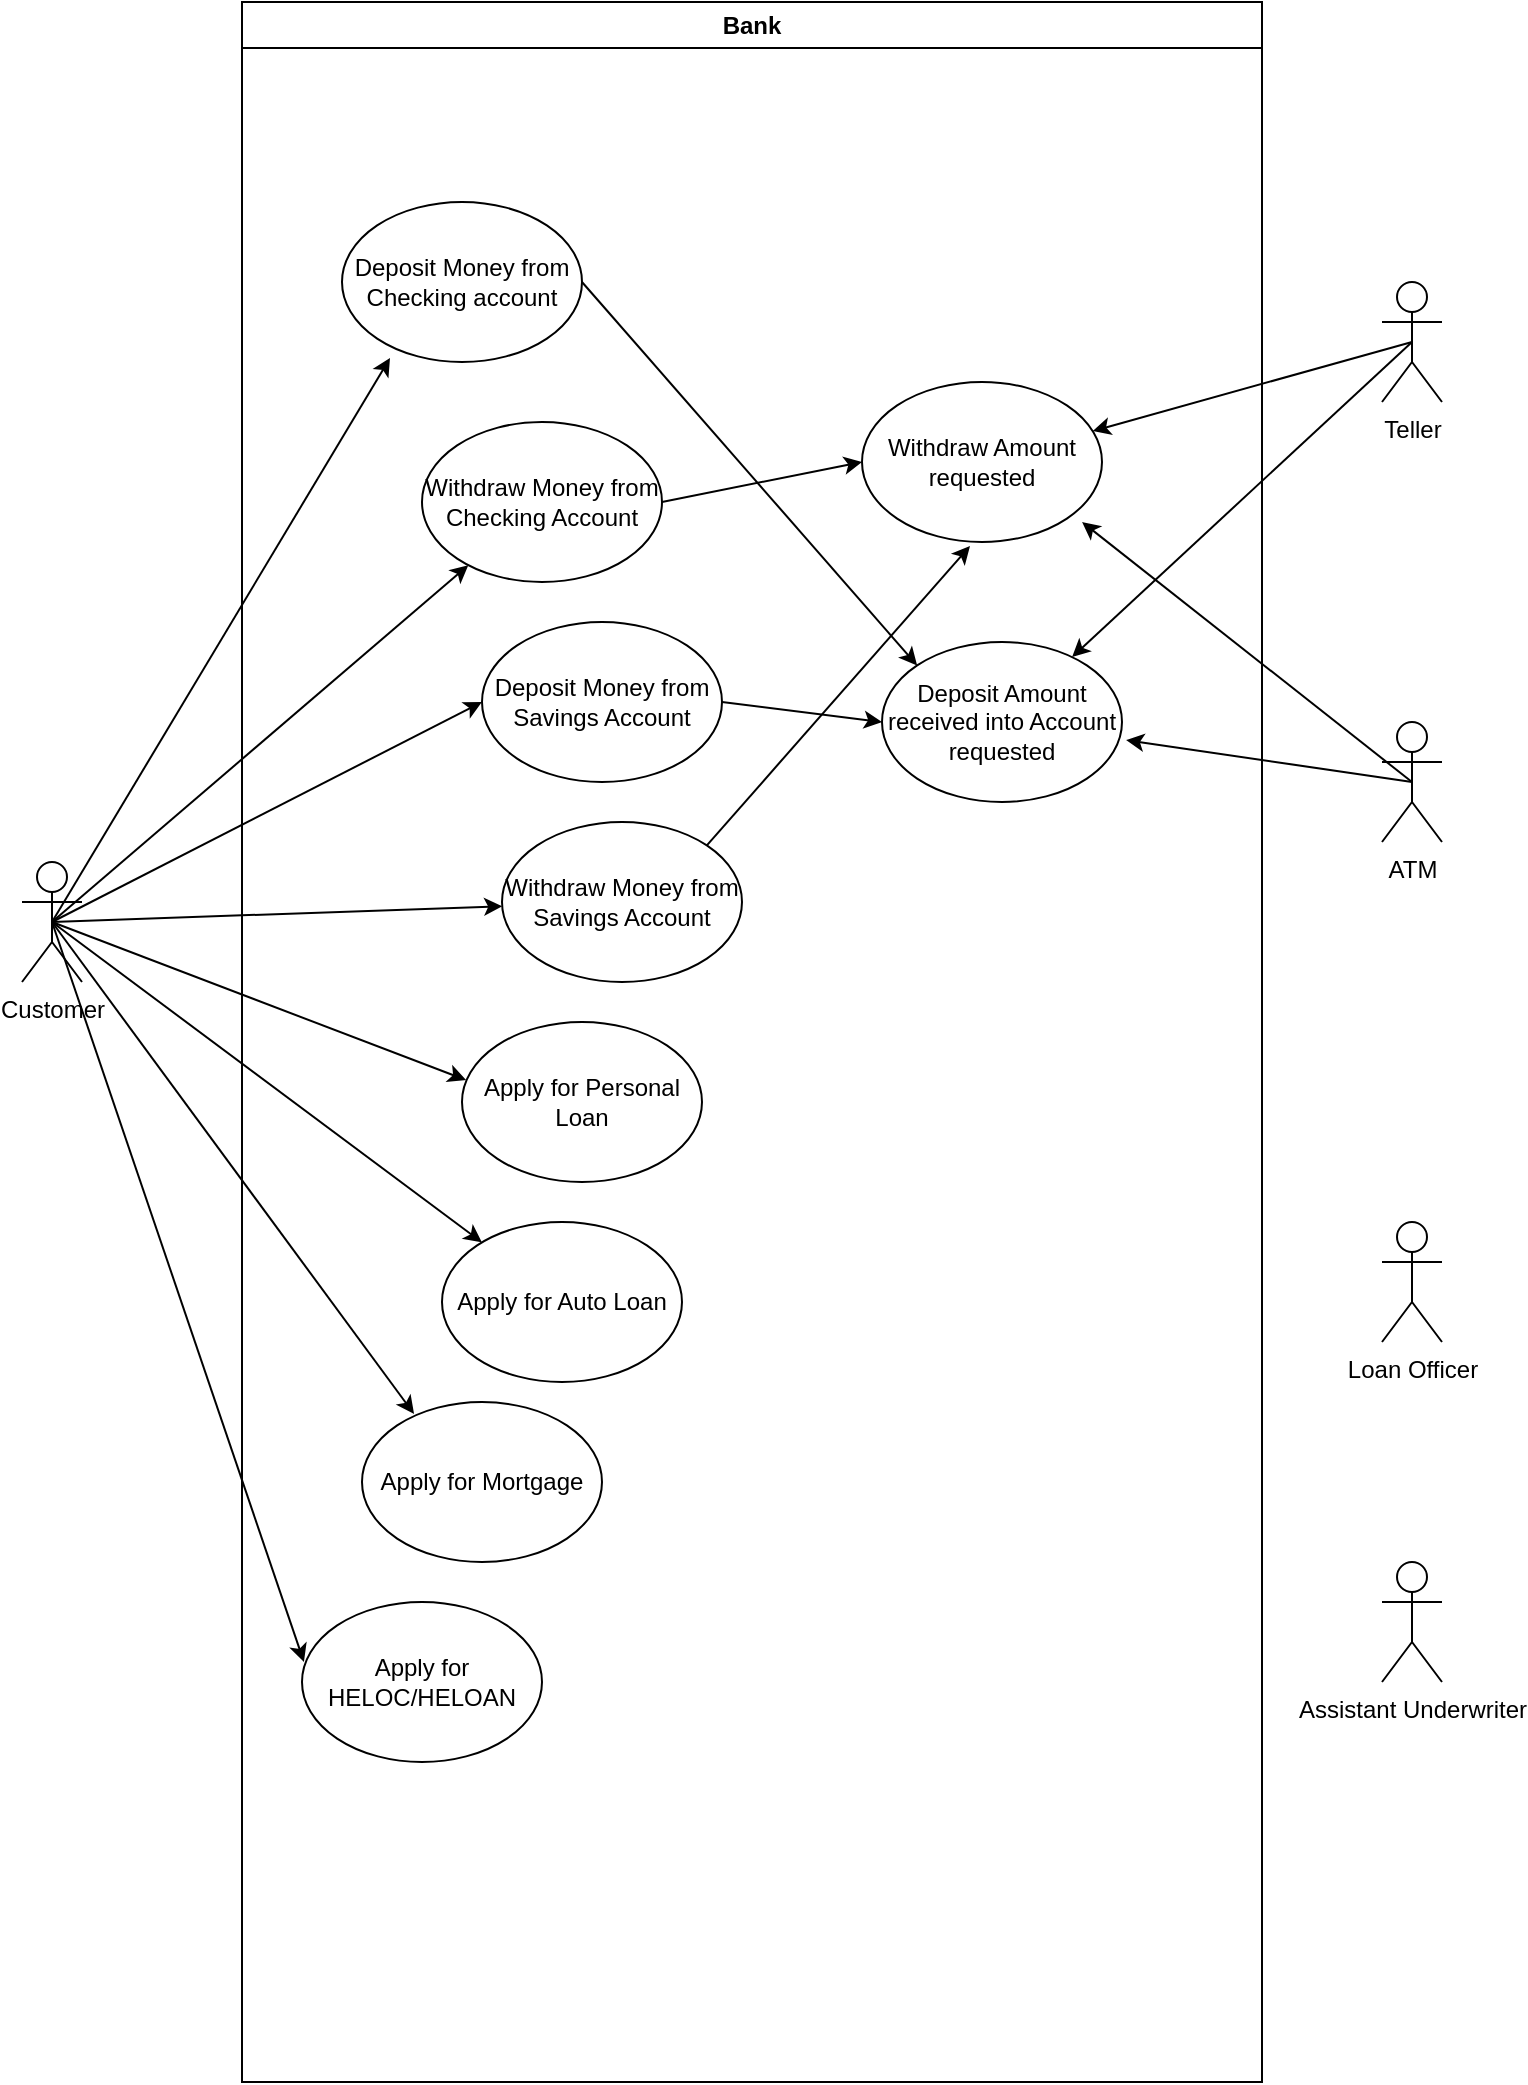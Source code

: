 <mxfile version="22.1.3" type="github">
  <diagram name="Page-1" id="I4N0-lRjjIozQeW8tk9o">
    <mxGraphModel dx="2074" dy="1017" grid="1" gridSize="10" guides="1" tooltips="1" connect="1" arrows="1" fold="1" page="1" pageScale="1" pageWidth="850" pageHeight="1100" math="0" shadow="0">
      <root>
        <mxCell id="0" />
        <mxCell id="1" parent="0" />
        <mxCell id="fAtQ2TAjGQtJzI-XUCrE-1" value="Bank " style="swimlane;whiteSpace=wrap;html=1;" vertex="1" parent="1">
          <mxGeometry x="160" width="510" height="1040" as="geometry" />
        </mxCell>
        <mxCell id="fAtQ2TAjGQtJzI-XUCrE-57" style="edgeStyle=none;rounded=0;orthogonalLoop=1;jettySize=auto;html=1;exitX=1;exitY=0.5;exitDx=0;exitDy=0;entryX=0;entryY=0;entryDx=0;entryDy=0;" edge="1" parent="fAtQ2TAjGQtJzI-XUCrE-1" source="fAtQ2TAjGQtJzI-XUCrE-9" target="fAtQ2TAjGQtJzI-XUCrE-56">
          <mxGeometry relative="1" as="geometry" />
        </mxCell>
        <mxCell id="fAtQ2TAjGQtJzI-XUCrE-9" value="Deposit Money from Checking account" style="ellipse;whiteSpace=wrap;html=1;" vertex="1" parent="fAtQ2TAjGQtJzI-XUCrE-1">
          <mxGeometry x="50" y="100" width="120" height="80" as="geometry" />
        </mxCell>
        <mxCell id="fAtQ2TAjGQtJzI-XUCrE-51" style="edgeStyle=none;rounded=0;orthogonalLoop=1;jettySize=auto;html=1;exitX=1;exitY=0.5;exitDx=0;exitDy=0;entryX=0;entryY=0.5;entryDx=0;entryDy=0;" edge="1" parent="fAtQ2TAjGQtJzI-XUCrE-1" source="fAtQ2TAjGQtJzI-XUCrE-10" target="fAtQ2TAjGQtJzI-XUCrE-49">
          <mxGeometry relative="1" as="geometry">
            <mxPoint x="300" y="230" as="targetPoint" />
          </mxGeometry>
        </mxCell>
        <mxCell id="fAtQ2TAjGQtJzI-XUCrE-10" value="Withdraw Money from Checking Account" style="ellipse;whiteSpace=wrap;html=1;" vertex="1" parent="fAtQ2TAjGQtJzI-XUCrE-1">
          <mxGeometry x="90" y="210" width="120" height="80" as="geometry" />
        </mxCell>
        <mxCell id="fAtQ2TAjGQtJzI-XUCrE-11" value="Deposit Money from Savings Account" style="ellipse;whiteSpace=wrap;html=1;" vertex="1" parent="fAtQ2TAjGQtJzI-XUCrE-1">
          <mxGeometry x="120" y="310" width="120" height="80" as="geometry" />
        </mxCell>
        <mxCell id="fAtQ2TAjGQtJzI-XUCrE-53" style="edgeStyle=none;rounded=0;orthogonalLoop=1;jettySize=auto;html=1;exitX=1;exitY=0;exitDx=0;exitDy=0;entryX=0.45;entryY=1.025;entryDx=0;entryDy=0;entryPerimeter=0;" edge="1" parent="fAtQ2TAjGQtJzI-XUCrE-1" source="fAtQ2TAjGQtJzI-XUCrE-12" target="fAtQ2TAjGQtJzI-XUCrE-49">
          <mxGeometry relative="1" as="geometry">
            <mxPoint x="360" y="280" as="targetPoint" />
          </mxGeometry>
        </mxCell>
        <mxCell id="fAtQ2TAjGQtJzI-XUCrE-12" value="Withdraw Money from Savings Account" style="ellipse;whiteSpace=wrap;html=1;" vertex="1" parent="fAtQ2TAjGQtJzI-XUCrE-1">
          <mxGeometry x="130" y="410" width="120" height="80" as="geometry" />
        </mxCell>
        <mxCell id="fAtQ2TAjGQtJzI-XUCrE-13" value="Apply for Personal Loan" style="ellipse;whiteSpace=wrap;html=1;" vertex="1" parent="fAtQ2TAjGQtJzI-XUCrE-1">
          <mxGeometry x="110" y="510" width="120" height="80" as="geometry" />
        </mxCell>
        <mxCell id="fAtQ2TAjGQtJzI-XUCrE-14" value="Apply for Mortgage" style="ellipse;whiteSpace=wrap;html=1;" vertex="1" parent="fAtQ2TAjGQtJzI-XUCrE-1">
          <mxGeometry x="60" y="700" width="120" height="80" as="geometry" />
        </mxCell>
        <mxCell id="fAtQ2TAjGQtJzI-XUCrE-15" value="Apply for HELOC/HELOAN" style="ellipse;whiteSpace=wrap;html=1;" vertex="1" parent="fAtQ2TAjGQtJzI-XUCrE-1">
          <mxGeometry x="30" y="800" width="120" height="80" as="geometry" />
        </mxCell>
        <mxCell id="fAtQ2TAjGQtJzI-XUCrE-16" value="Apply for Auto Loan" style="ellipse;whiteSpace=wrap;html=1;" vertex="1" parent="fAtQ2TAjGQtJzI-XUCrE-1">
          <mxGeometry x="100" y="610" width="120" height="80" as="geometry" />
        </mxCell>
        <mxCell id="fAtQ2TAjGQtJzI-XUCrE-49" value="Withdraw Amount requested" style="ellipse;whiteSpace=wrap;html=1;" vertex="1" parent="fAtQ2TAjGQtJzI-XUCrE-1">
          <mxGeometry x="310" y="190" width="120" height="80" as="geometry" />
        </mxCell>
        <mxCell id="fAtQ2TAjGQtJzI-XUCrE-52" style="edgeStyle=none;rounded=0;orthogonalLoop=1;jettySize=auto;html=1;exitX=1;exitY=0.5;exitDx=0;exitDy=0;entryX=0;entryY=0.5;entryDx=0;entryDy=0;" edge="1" parent="fAtQ2TAjGQtJzI-XUCrE-1" source="fAtQ2TAjGQtJzI-XUCrE-11" target="fAtQ2TAjGQtJzI-XUCrE-56">
          <mxGeometry relative="1" as="geometry" />
        </mxCell>
        <mxCell id="fAtQ2TAjGQtJzI-XUCrE-56" value="Deposit Amount received into Account requested" style="ellipse;whiteSpace=wrap;html=1;" vertex="1" parent="fAtQ2TAjGQtJzI-XUCrE-1">
          <mxGeometry x="320" y="320" width="120" height="80" as="geometry" />
        </mxCell>
        <mxCell id="fAtQ2TAjGQtJzI-XUCrE-42" style="edgeStyle=none;rounded=0;orthogonalLoop=1;jettySize=auto;html=1;exitX=0.5;exitY=0.5;exitDx=0;exitDy=0;exitPerimeter=0;" edge="1" parent="1" source="fAtQ2TAjGQtJzI-XUCrE-2" target="fAtQ2TAjGQtJzI-XUCrE-10">
          <mxGeometry relative="1" as="geometry" />
        </mxCell>
        <mxCell id="fAtQ2TAjGQtJzI-XUCrE-43" style="edgeStyle=none;rounded=0;orthogonalLoop=1;jettySize=auto;html=1;exitX=0.5;exitY=0.5;exitDx=0;exitDy=0;exitPerimeter=0;entryX=0;entryY=0.5;entryDx=0;entryDy=0;" edge="1" parent="1" source="fAtQ2TAjGQtJzI-XUCrE-2" target="fAtQ2TAjGQtJzI-XUCrE-11">
          <mxGeometry relative="1" as="geometry" />
        </mxCell>
        <mxCell id="fAtQ2TAjGQtJzI-XUCrE-44" style="edgeStyle=none;rounded=0;orthogonalLoop=1;jettySize=auto;html=1;exitX=0.5;exitY=0.5;exitDx=0;exitDy=0;exitPerimeter=0;" edge="1" parent="1" source="fAtQ2TAjGQtJzI-XUCrE-2" target="fAtQ2TAjGQtJzI-XUCrE-12">
          <mxGeometry relative="1" as="geometry" />
        </mxCell>
        <mxCell id="fAtQ2TAjGQtJzI-XUCrE-46" style="edgeStyle=none;rounded=0;orthogonalLoop=1;jettySize=auto;html=1;exitX=0.5;exitY=0.5;exitDx=0;exitDy=0;exitPerimeter=0;" edge="1" parent="1" source="fAtQ2TAjGQtJzI-XUCrE-2" target="fAtQ2TAjGQtJzI-XUCrE-16">
          <mxGeometry relative="1" as="geometry" />
        </mxCell>
        <mxCell id="fAtQ2TAjGQtJzI-XUCrE-2" value="Customer" style="shape=umlActor;verticalLabelPosition=bottom;verticalAlign=top;html=1;outlineConnect=0;" vertex="1" parent="1">
          <mxGeometry x="50" y="430" width="30" height="60" as="geometry" />
        </mxCell>
        <mxCell id="fAtQ2TAjGQtJzI-XUCrE-54" style="edgeStyle=none;rounded=0;orthogonalLoop=1;jettySize=auto;html=1;exitX=0.5;exitY=0.5;exitDx=0;exitDy=0;exitPerimeter=0;" edge="1" parent="1" source="fAtQ2TAjGQtJzI-XUCrE-5" target="fAtQ2TAjGQtJzI-XUCrE-49">
          <mxGeometry relative="1" as="geometry" />
        </mxCell>
        <mxCell id="fAtQ2TAjGQtJzI-XUCrE-58" style="edgeStyle=none;rounded=0;orthogonalLoop=1;jettySize=auto;html=1;exitX=0.5;exitY=0.5;exitDx=0;exitDy=0;exitPerimeter=0;" edge="1" parent="1" source="fAtQ2TAjGQtJzI-XUCrE-5" target="fAtQ2TAjGQtJzI-XUCrE-56">
          <mxGeometry relative="1" as="geometry" />
        </mxCell>
        <mxCell id="fAtQ2TAjGQtJzI-XUCrE-5" value="Teller" style="shape=umlActor;verticalLabelPosition=bottom;verticalAlign=top;html=1;outlineConnect=0;" vertex="1" parent="1">
          <mxGeometry x="730" y="140" width="30" height="60" as="geometry" />
        </mxCell>
        <mxCell id="fAtQ2TAjGQtJzI-XUCrE-6" value="ATM" style="shape=umlActor;verticalLabelPosition=bottom;verticalAlign=top;html=1;outlineConnect=0;" vertex="1" parent="1">
          <mxGeometry x="730" y="360" width="30" height="60" as="geometry" />
        </mxCell>
        <mxCell id="fAtQ2TAjGQtJzI-XUCrE-7" value="Loan Officer" style="shape=umlActor;verticalLabelPosition=bottom;verticalAlign=top;html=1;outlineConnect=0;" vertex="1" parent="1">
          <mxGeometry x="730" y="610" width="30" height="60" as="geometry" />
        </mxCell>
        <mxCell id="fAtQ2TAjGQtJzI-XUCrE-8" value="&lt;div&gt;Assistant Underwriter&lt;/div&gt;&lt;div&gt;&lt;br&gt;&lt;/div&gt;" style="shape=umlActor;verticalLabelPosition=bottom;verticalAlign=top;html=1;outlineConnect=0;" vertex="1" parent="1">
          <mxGeometry x="730" y="780" width="30" height="60" as="geometry" />
        </mxCell>
        <mxCell id="fAtQ2TAjGQtJzI-XUCrE-41" style="edgeStyle=none;rounded=0;orthogonalLoop=1;jettySize=auto;html=1;exitX=0.5;exitY=0.5;exitDx=0;exitDy=0;exitPerimeter=0;entryX=0.2;entryY=0.975;entryDx=0;entryDy=0;entryPerimeter=0;" edge="1" parent="1" source="fAtQ2TAjGQtJzI-XUCrE-2" target="fAtQ2TAjGQtJzI-XUCrE-9">
          <mxGeometry relative="1" as="geometry" />
        </mxCell>
        <mxCell id="fAtQ2TAjGQtJzI-XUCrE-45" style="edgeStyle=none;rounded=0;orthogonalLoop=1;jettySize=auto;html=1;exitX=0.5;exitY=0.5;exitDx=0;exitDy=0;exitPerimeter=0;entryX=0.017;entryY=0.363;entryDx=0;entryDy=0;entryPerimeter=0;" edge="1" parent="1" source="fAtQ2TAjGQtJzI-XUCrE-2" target="fAtQ2TAjGQtJzI-XUCrE-13">
          <mxGeometry relative="1" as="geometry" />
        </mxCell>
        <mxCell id="fAtQ2TAjGQtJzI-XUCrE-47" style="edgeStyle=none;rounded=0;orthogonalLoop=1;jettySize=auto;html=1;exitX=0.5;exitY=0.5;exitDx=0;exitDy=0;exitPerimeter=0;entryX=0.217;entryY=0.075;entryDx=0;entryDy=0;entryPerimeter=0;" edge="1" parent="1" source="fAtQ2TAjGQtJzI-XUCrE-2" target="fAtQ2TAjGQtJzI-XUCrE-14">
          <mxGeometry relative="1" as="geometry" />
        </mxCell>
        <mxCell id="fAtQ2TAjGQtJzI-XUCrE-48" style="edgeStyle=none;rounded=0;orthogonalLoop=1;jettySize=auto;html=1;exitX=0.5;exitY=0.5;exitDx=0;exitDy=0;exitPerimeter=0;entryX=0.008;entryY=0.375;entryDx=0;entryDy=0;entryPerimeter=0;" edge="1" parent="1" source="fAtQ2TAjGQtJzI-XUCrE-2" target="fAtQ2TAjGQtJzI-XUCrE-15">
          <mxGeometry relative="1" as="geometry" />
        </mxCell>
        <mxCell id="fAtQ2TAjGQtJzI-XUCrE-55" style="edgeStyle=none;rounded=0;orthogonalLoop=1;jettySize=auto;html=1;exitX=0.5;exitY=0.5;exitDx=0;exitDy=0;exitPerimeter=0;entryX=0.917;entryY=0.875;entryDx=0;entryDy=0;entryPerimeter=0;" edge="1" parent="1" source="fAtQ2TAjGQtJzI-XUCrE-6" target="fAtQ2TAjGQtJzI-XUCrE-49">
          <mxGeometry relative="1" as="geometry" />
        </mxCell>
        <mxCell id="fAtQ2TAjGQtJzI-XUCrE-59" style="edgeStyle=none;rounded=0;orthogonalLoop=1;jettySize=auto;html=1;exitX=0.5;exitY=0.5;exitDx=0;exitDy=0;exitPerimeter=0;entryX=1.017;entryY=0.613;entryDx=0;entryDy=0;entryPerimeter=0;" edge="1" parent="1" source="fAtQ2TAjGQtJzI-XUCrE-6" target="fAtQ2TAjGQtJzI-XUCrE-56">
          <mxGeometry relative="1" as="geometry" />
        </mxCell>
      </root>
    </mxGraphModel>
  </diagram>
</mxfile>

